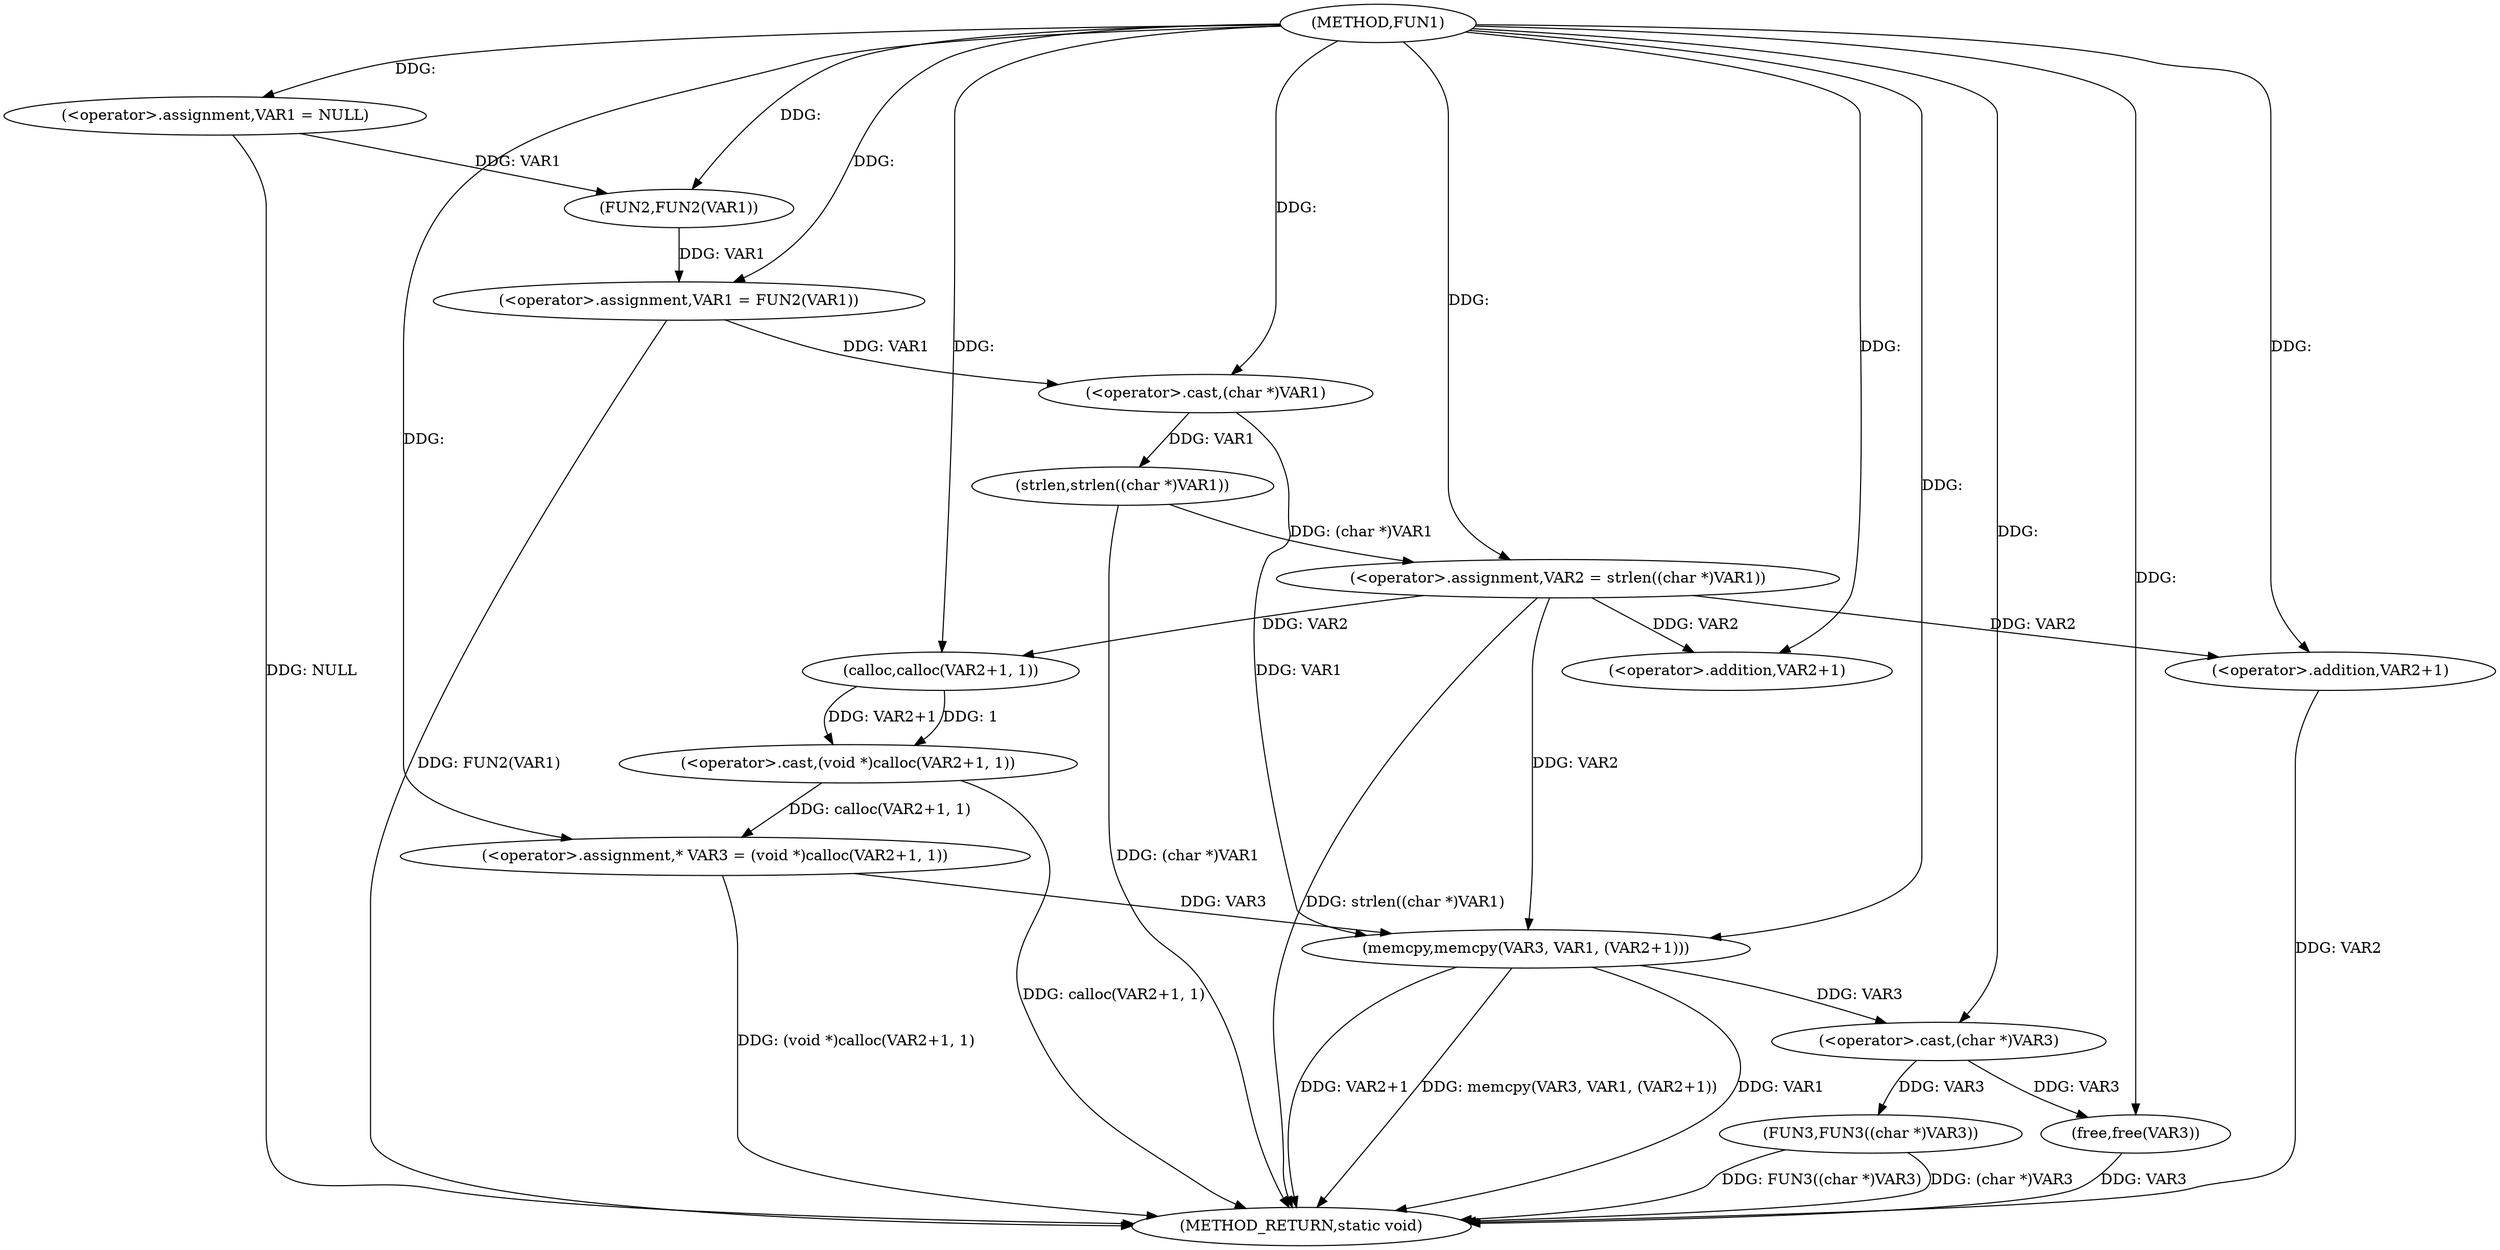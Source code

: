 digraph FUN1 {  
"1000100" [label = "(METHOD,FUN1)" ]
"1000140" [label = "(METHOD_RETURN,static void)" ]
"1000103" [label = "(<operator>.assignment,VAR1 = NULL)" ]
"1000106" [label = "(<operator>.assignment,VAR1 = FUN2(VAR1))" ]
"1000108" [label = "(FUN2,FUN2(VAR1))" ]
"1000112" [label = "(<operator>.assignment,VAR2 = strlen((char *)VAR1))" ]
"1000114" [label = "(strlen,strlen((char *)VAR1))" ]
"1000115" [label = "(<operator>.cast,(char *)VAR1)" ]
"1000119" [label = "(<operator>.assignment,* VAR3 = (void *)calloc(VAR2+1, 1))" ]
"1000121" [label = "(<operator>.cast,(void *)calloc(VAR2+1, 1))" ]
"1000123" [label = "(calloc,calloc(VAR2+1, 1))" ]
"1000124" [label = "(<operator>.addition,VAR2+1)" ]
"1000128" [label = "(memcpy,memcpy(VAR3, VAR1, (VAR2+1)))" ]
"1000131" [label = "(<operator>.addition,VAR2+1)" ]
"1000134" [label = "(FUN3,FUN3((char *)VAR3))" ]
"1000135" [label = "(<operator>.cast,(char *)VAR3)" ]
"1000138" [label = "(free,free(VAR3))" ]
  "1000128" -> "1000140"  [ label = "DDG: VAR1"] 
  "1000106" -> "1000140"  [ label = "DDG: FUN2(VAR1)"] 
  "1000103" -> "1000140"  [ label = "DDG: NULL"] 
  "1000112" -> "1000140"  [ label = "DDG: strlen((char *)VAR1)"] 
  "1000134" -> "1000140"  [ label = "DDG: (char *)VAR3"] 
  "1000128" -> "1000140"  [ label = "DDG: VAR2+1"] 
  "1000121" -> "1000140"  [ label = "DDG: calloc(VAR2+1, 1)"] 
  "1000131" -> "1000140"  [ label = "DDG: VAR2"] 
  "1000138" -> "1000140"  [ label = "DDG: VAR3"] 
  "1000134" -> "1000140"  [ label = "DDG: FUN3((char *)VAR3)"] 
  "1000114" -> "1000140"  [ label = "DDG: (char *)VAR1"] 
  "1000119" -> "1000140"  [ label = "DDG: (void *)calloc(VAR2+1, 1)"] 
  "1000128" -> "1000140"  [ label = "DDG: memcpy(VAR3, VAR1, (VAR2+1))"] 
  "1000100" -> "1000103"  [ label = "DDG: "] 
  "1000108" -> "1000106"  [ label = "DDG: VAR1"] 
  "1000100" -> "1000106"  [ label = "DDG: "] 
  "1000103" -> "1000108"  [ label = "DDG: VAR1"] 
  "1000100" -> "1000108"  [ label = "DDG: "] 
  "1000114" -> "1000112"  [ label = "DDG: (char *)VAR1"] 
  "1000100" -> "1000112"  [ label = "DDG: "] 
  "1000115" -> "1000114"  [ label = "DDG: VAR1"] 
  "1000106" -> "1000115"  [ label = "DDG: VAR1"] 
  "1000100" -> "1000115"  [ label = "DDG: "] 
  "1000121" -> "1000119"  [ label = "DDG: calloc(VAR2+1, 1)"] 
  "1000100" -> "1000119"  [ label = "DDG: "] 
  "1000123" -> "1000121"  [ label = "DDG: VAR2+1"] 
  "1000123" -> "1000121"  [ label = "DDG: 1"] 
  "1000112" -> "1000123"  [ label = "DDG: VAR2"] 
  "1000100" -> "1000123"  [ label = "DDG: "] 
  "1000112" -> "1000124"  [ label = "DDG: VAR2"] 
  "1000100" -> "1000124"  [ label = "DDG: "] 
  "1000119" -> "1000128"  [ label = "DDG: VAR3"] 
  "1000100" -> "1000128"  [ label = "DDG: "] 
  "1000115" -> "1000128"  [ label = "DDG: VAR1"] 
  "1000112" -> "1000128"  [ label = "DDG: VAR2"] 
  "1000100" -> "1000131"  [ label = "DDG: "] 
  "1000112" -> "1000131"  [ label = "DDG: VAR2"] 
  "1000135" -> "1000134"  [ label = "DDG: VAR3"] 
  "1000128" -> "1000135"  [ label = "DDG: VAR3"] 
  "1000100" -> "1000135"  [ label = "DDG: "] 
  "1000135" -> "1000138"  [ label = "DDG: VAR3"] 
  "1000100" -> "1000138"  [ label = "DDG: "] 
}
